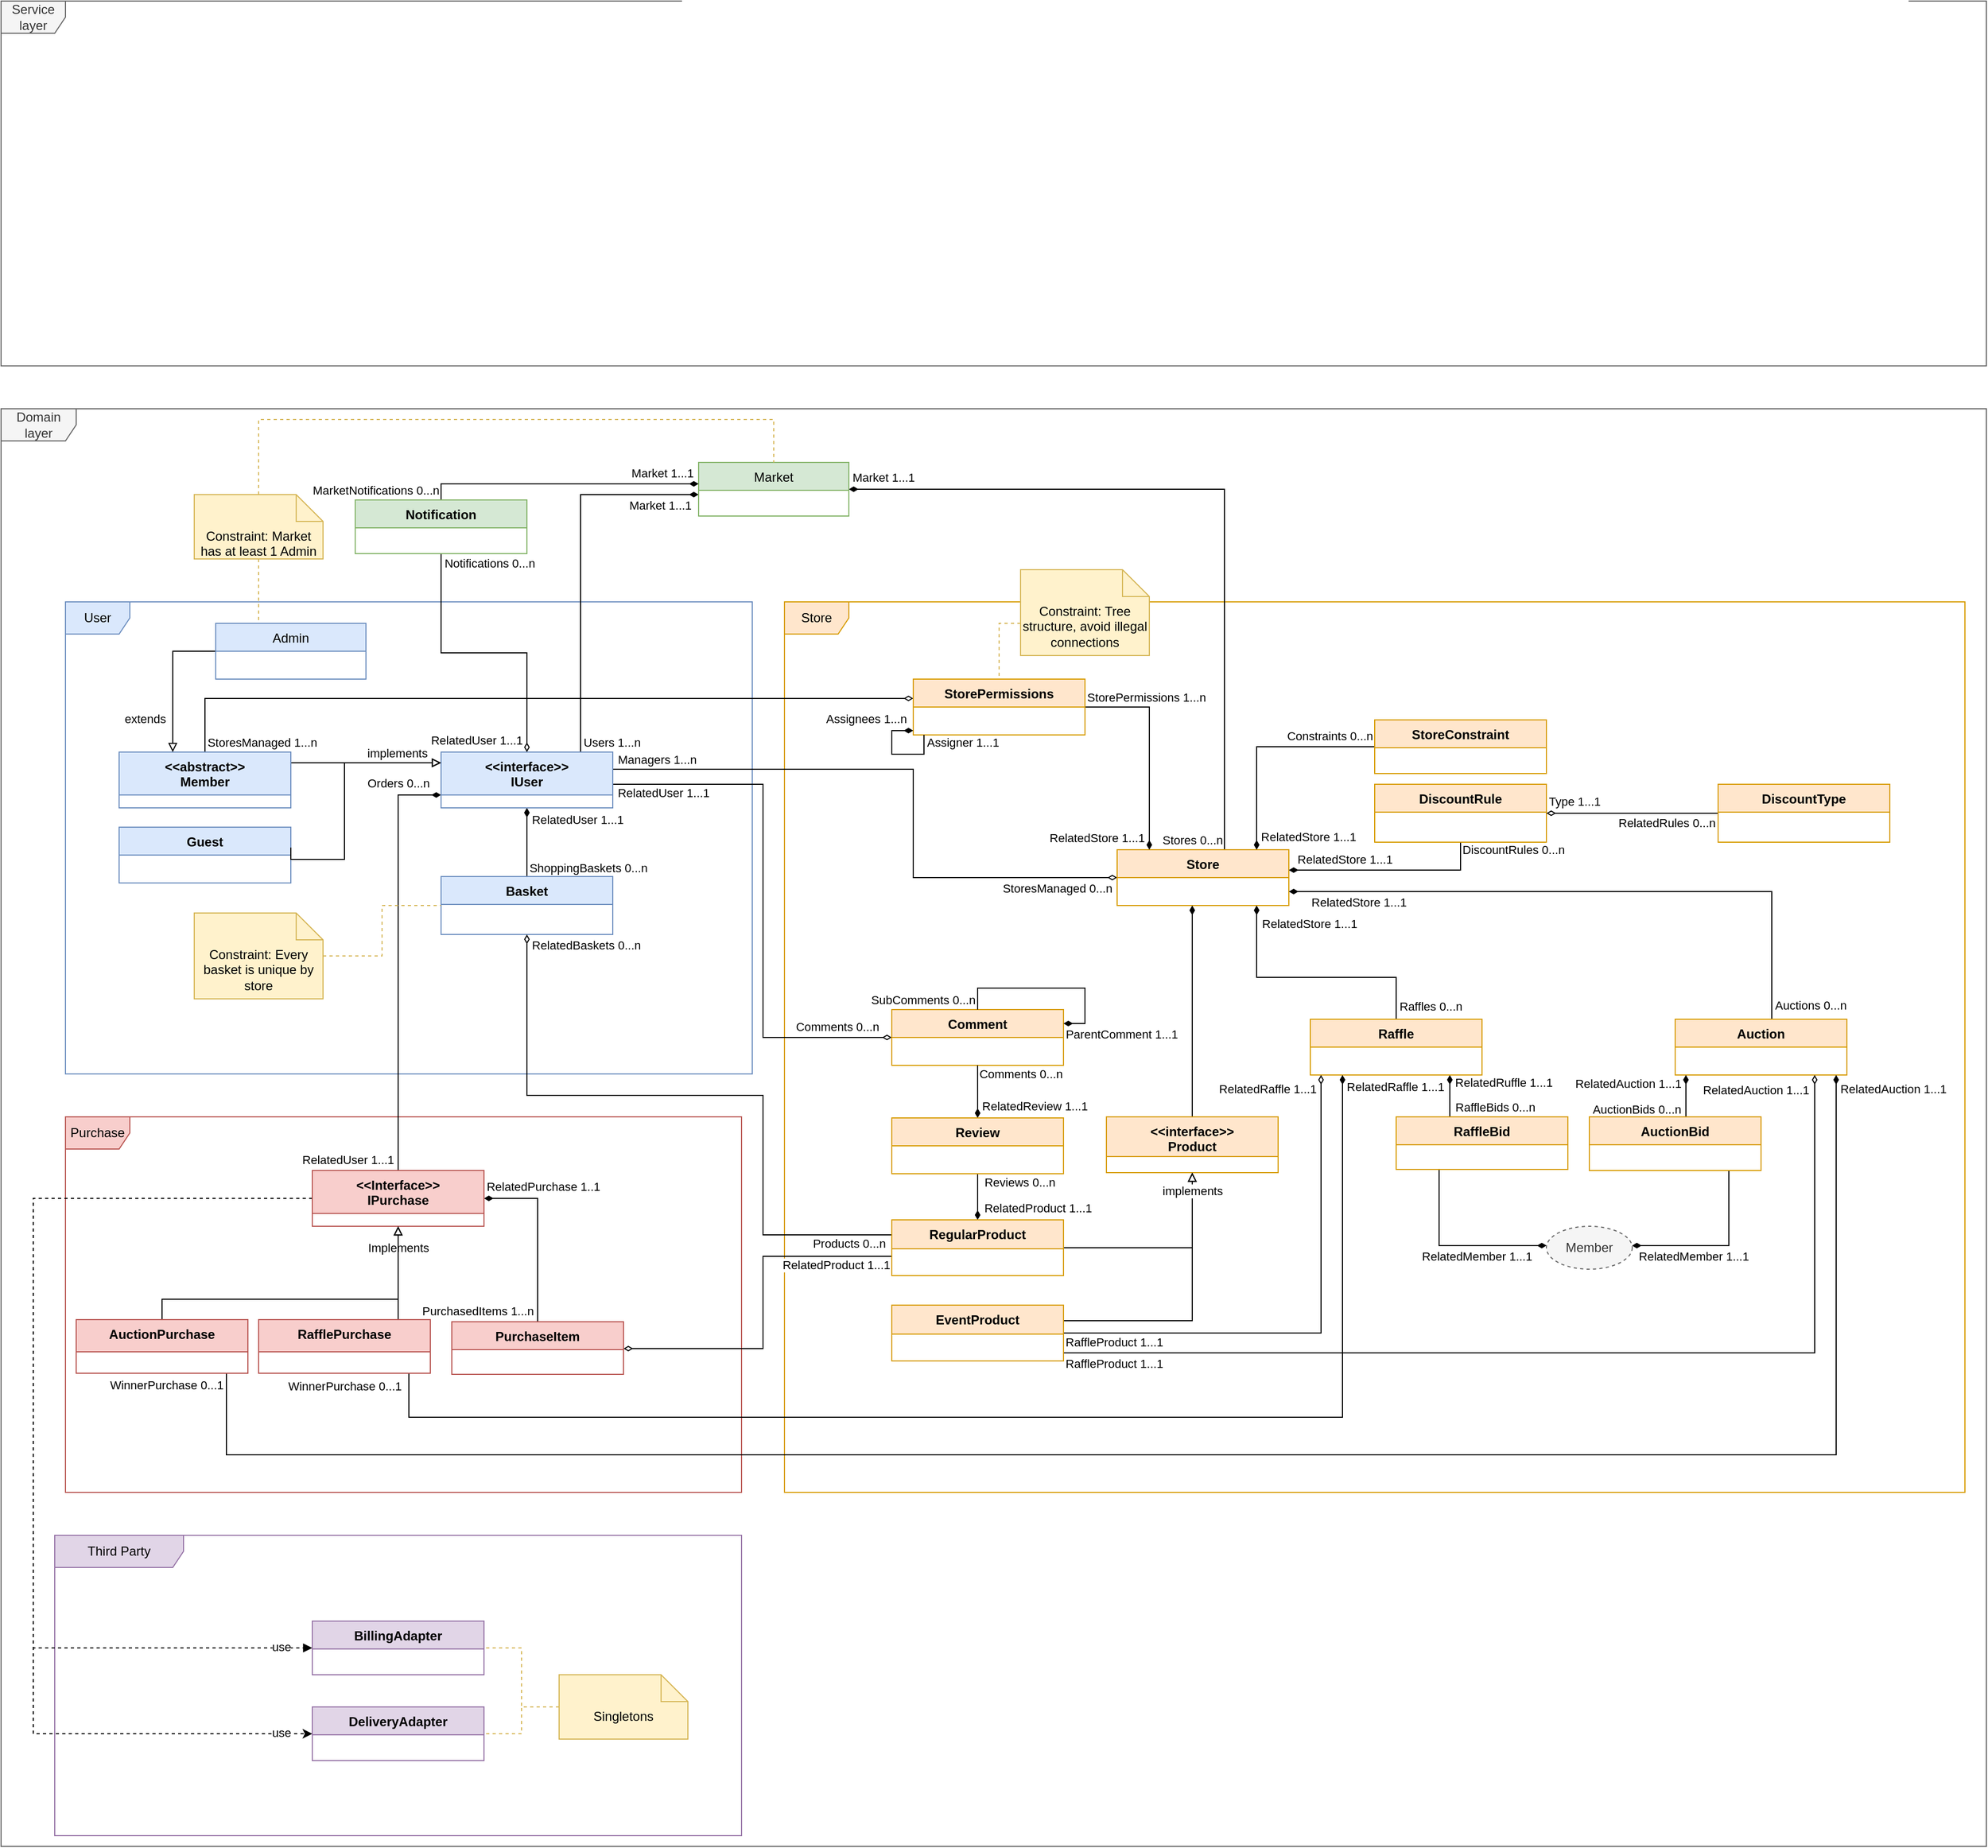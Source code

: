 <mxfile version="21.1.1" type="device">
  <diagram id="XY_GCpluYV_yoTljwXro" name="Page-1">
    <mxGraphModel dx="1793" dy="1105" grid="1" gridSize="10" guides="1" tooltips="1" connect="1" arrows="1" fold="1" page="1" pageScale="1" pageWidth="1169" pageHeight="827" math="0" shadow="0">
      <root>
        <mxCell id="0" />
        <mxCell id="1" parent="0" />
        <mxCell id="4hQpasEYPBPz7d80-tY5-1" value="Domain layer" style="shape=umlFrame;whiteSpace=wrap;html=1;width=70;height=30;shadow=0;swimlaneFillColor=none;fillColor=#f5f5f5;fontColor=#333333;strokeColor=#666666;" vertex="1" parent="1">
          <mxGeometry x="390" y="910" width="1850" height="1340" as="geometry" />
        </mxCell>
        <mxCell id="4hQpasEYPBPz7d80-tY5-2" value="Store" style="shape=umlFrame;whiteSpace=wrap;html=1;fillColor=#ffe6cc;strokeColor=#d79b00;" vertex="1" parent="1">
          <mxGeometry x="1120" y="1090" width="1100" height="830" as="geometry" />
        </mxCell>
        <mxCell id="4hQpasEYPBPz7d80-tY5-4" value="User" style="shape=umlFrame;whiteSpace=wrap;html=1;fillColor=#dae8fc;strokeColor=#6c8ebf;" vertex="1" parent="1">
          <mxGeometry x="450" y="1090" width="640" height="440" as="geometry" />
        </mxCell>
        <mxCell id="4hQpasEYPBPz7d80-tY5-41" value="Purchase" style="shape=umlFrame;whiteSpace=wrap;html=1;fillColor=#f8cecc;strokeColor=#b85450;" vertex="1" parent="1">
          <mxGeometry x="450" y="1570" width="630" height="350" as="geometry" />
        </mxCell>
        <mxCell id="4hQpasEYPBPz7d80-tY5-46" value="Third Party" style="shape=umlFrame;whiteSpace=wrap;html=1;width=120;height=30;fillColor=#e1d5e7;strokeColor=#9673a6;" vertex="1" parent="1">
          <mxGeometry x="440" y="1960" width="640" height="280" as="geometry" />
        </mxCell>
        <mxCell id="4hQpasEYPBPz7d80-tY5-3" value="Service layer" style="shape=umlFrame;whiteSpace=wrap;html=1;fillColor=#f5f5f5;fontColor=#333333;strokeColor=#666666;" vertex="1" parent="1">
          <mxGeometry x="390" y="530" width="1850" height="340" as="geometry" />
        </mxCell>
        <mxCell id="4hQpasEYPBPz7d80-tY5-5" style="edgeStyle=orthogonalEdgeStyle;rounded=0;orthogonalLoop=1;jettySize=auto;html=1;endArrow=none;endFill=0;startArrow=diamondThin;startFill=1;" edge="1" parent="1" source="4hQpasEYPBPz7d80-tY5-10" target="4hQpasEYPBPz7d80-tY5-12">
          <mxGeometry relative="1" as="geometry">
            <Array as="points">
              <mxPoint x="880" y="1367" />
            </Array>
          </mxGeometry>
        </mxCell>
        <mxCell id="4hQpasEYPBPz7d80-tY5-113" value="RelatedUser 1...1" style="edgeLabel;html=1;align=center;verticalAlign=middle;resizable=0;points=[];" vertex="1" connectable="0" parent="4hQpasEYPBPz7d80-tY5-5">
          <mxGeometry x="-0.878" y="2" relative="1" as="geometry">
            <mxPoint x="45" y="7" as="offset" />
          </mxGeometry>
        </mxCell>
        <mxCell id="4hQpasEYPBPz7d80-tY5-114" value="ShoppingBaskets 0...n" style="edgeLabel;html=1;align=center;verticalAlign=middle;resizable=0;points=[];" vertex="1" connectable="0" parent="4hQpasEYPBPz7d80-tY5-5">
          <mxGeometry x="0.556" y="3" relative="1" as="geometry">
            <mxPoint x="54" y="6" as="offset" />
          </mxGeometry>
        </mxCell>
        <mxCell id="4hQpasEYPBPz7d80-tY5-9" style="edgeStyle=orthogonalEdgeStyle;rounded=0;orthogonalLoop=1;jettySize=auto;html=1;endArrow=none;endFill=0;startArrow=diamondThin;startFill=1;" edge="1" parent="1" source="4hQpasEYPBPz7d80-tY5-10" target="4hQpasEYPBPz7d80-tY5-44">
          <mxGeometry relative="1" as="geometry">
            <Array as="points">
              <mxPoint x="760" y="1270" />
            </Array>
          </mxGeometry>
        </mxCell>
        <mxCell id="4hQpasEYPBPz7d80-tY5-123" value="Orders 0...n" style="edgeLabel;html=1;align=center;verticalAlign=middle;resizable=0;points=[];" vertex="1" connectable="0" parent="4hQpasEYPBPz7d80-tY5-9">
          <mxGeometry x="-0.908" relative="1" as="geometry">
            <mxPoint x="-22" y="-11" as="offset" />
          </mxGeometry>
        </mxCell>
        <mxCell id="4hQpasEYPBPz7d80-tY5-124" value="RelatedUser 1...1" style="edgeLabel;html=1;align=center;verticalAlign=middle;resizable=0;points=[];" vertex="1" connectable="0" parent="4hQpasEYPBPz7d80-tY5-9">
          <mxGeometry x="0.917" y="2" relative="1" as="geometry">
            <mxPoint x="-49" y="6" as="offset" />
          </mxGeometry>
        </mxCell>
        <mxCell id="4hQpasEYPBPz7d80-tY5-67" style="edgeStyle=orthogonalEdgeStyle;rounded=0;orthogonalLoop=1;jettySize=auto;html=1;endArrow=diamondThin;endFill=0;" edge="1" parent="1" source="4hQpasEYPBPz7d80-tY5-10" target="4hQpasEYPBPz7d80-tY5-26">
          <mxGeometry relative="1" as="geometry">
            <mxPoint x="1140" y="1496" as="targetPoint" />
            <Array as="points">
              <mxPoint x="1100" y="1260" />
              <mxPoint x="1100" y="1496" />
            </Array>
          </mxGeometry>
        </mxCell>
        <mxCell id="4hQpasEYPBPz7d80-tY5-125" value="RelatedUser 1...1" style="edgeLabel;html=1;align=center;verticalAlign=middle;resizable=0;points=[];" vertex="1" connectable="0" parent="4hQpasEYPBPz7d80-tY5-67">
          <mxGeometry x="-0.888" y="-3" relative="1" as="geometry">
            <mxPoint x="19" y="5" as="offset" />
          </mxGeometry>
        </mxCell>
        <mxCell id="4hQpasEYPBPz7d80-tY5-126" value="Comments 0...n" style="edgeLabel;html=1;align=center;verticalAlign=middle;resizable=0;points=[];" vertex="1" connectable="0" parent="4hQpasEYPBPz7d80-tY5-67">
          <mxGeometry x="0.818" y="-3" relative="1" as="geometry">
            <mxPoint x="-6" y="-13" as="offset" />
          </mxGeometry>
        </mxCell>
        <mxCell id="4hQpasEYPBPz7d80-tY5-110" style="edgeStyle=orthogonalEdgeStyle;rounded=0;orthogonalLoop=1;jettySize=auto;html=1;endArrow=diamondThin;endFill=0;" edge="1" parent="1" source="4hQpasEYPBPz7d80-tY5-10" target="4hQpasEYPBPz7d80-tY5-19">
          <mxGeometry relative="1" as="geometry">
            <Array as="points">
              <mxPoint x="1240" y="1246" />
              <mxPoint x="1240" y="1347" />
            </Array>
          </mxGeometry>
        </mxCell>
        <mxCell id="4hQpasEYPBPz7d80-tY5-111" value="Managers 1...n" style="edgeLabel;html=1;align=center;verticalAlign=middle;resizable=0;points=[];" vertex="1" connectable="0" parent="4hQpasEYPBPz7d80-tY5-110">
          <mxGeometry x="-0.915" y="-2" relative="1" as="geometry">
            <mxPoint x="16" y="-11" as="offset" />
          </mxGeometry>
        </mxCell>
        <mxCell id="4hQpasEYPBPz7d80-tY5-112" value="StoresManaged 0...n" style="edgeLabel;html=1;align=center;verticalAlign=middle;resizable=0;points=[];" vertex="1" connectable="0" parent="4hQpasEYPBPz7d80-tY5-110">
          <mxGeometry x="0.941" relative="1" as="geometry">
            <mxPoint x="-39" y="10" as="offset" />
          </mxGeometry>
        </mxCell>
        <mxCell id="4hQpasEYPBPz7d80-tY5-172" style="edgeStyle=orthogonalEdgeStyle;rounded=0;orthogonalLoop=1;jettySize=auto;html=1;endArrow=diamondThin;endFill=1;" edge="1" parent="1" source="4hQpasEYPBPz7d80-tY5-10" target="4hQpasEYPBPz7d80-tY5-53">
          <mxGeometry relative="1" as="geometry">
            <Array as="points">
              <mxPoint x="930" y="990" />
            </Array>
          </mxGeometry>
        </mxCell>
        <mxCell id="4hQpasEYPBPz7d80-tY5-173" value="Market 1...1" style="edgeLabel;html=1;align=center;verticalAlign=middle;resizable=0;points=[];" vertex="1" connectable="0" parent="4hQpasEYPBPz7d80-tY5-172">
          <mxGeometry x="0.821" relative="1" as="geometry">
            <mxPoint x="-5" y="10" as="offset" />
          </mxGeometry>
        </mxCell>
        <mxCell id="4hQpasEYPBPz7d80-tY5-174" value="Users 1...n" style="edgeLabel;html=1;align=center;verticalAlign=middle;resizable=0;points=[];" vertex="1" connectable="0" parent="4hQpasEYPBPz7d80-tY5-172">
          <mxGeometry x="-0.907" y="-2" relative="1" as="geometry">
            <mxPoint x="27" y="7" as="offset" />
          </mxGeometry>
        </mxCell>
        <mxCell id="4hQpasEYPBPz7d80-tY5-10" value="&lt;&lt;interface&gt;&gt;&#xa;IUser" style="swimlane;fontStyle=1;align=center;verticalAlign=top;childLayout=stackLayout;horizontal=1;startSize=40;horizontalStack=0;resizeParent=1;resizeParentMax=0;resizeLast=0;collapsible=1;marginBottom=0;fillColor=#dae8fc;strokeColor=#6c8ebf;" vertex="1" parent="1">
          <mxGeometry x="800" y="1230" width="160" height="52" as="geometry" />
        </mxCell>
        <mxCell id="4hQpasEYPBPz7d80-tY5-12" value="Basket" style="swimlane;fontStyle=1;align=center;verticalAlign=top;childLayout=stackLayout;horizontal=1;startSize=26;horizontalStack=0;resizeParent=1;resizeParentMax=0;resizeLast=0;collapsible=1;marginBottom=0;fillColor=#dae8fc;strokeColor=#6c8ebf;" vertex="1" parent="1">
          <mxGeometry x="800" y="1346" width="160" height="54" as="geometry" />
        </mxCell>
        <mxCell id="4hQpasEYPBPz7d80-tY5-14" style="edgeStyle=orthogonalEdgeStyle;rounded=0;orthogonalLoop=1;jettySize=auto;html=1;endArrow=block;endFill=0;" edge="1" parent="1" source="4hQpasEYPBPz7d80-tY5-15" target="4hQpasEYPBPz7d80-tY5-10">
          <mxGeometry relative="1" as="geometry">
            <Array as="points">
              <mxPoint x="760" y="1240" />
              <mxPoint x="760" y="1240" />
            </Array>
          </mxGeometry>
        </mxCell>
        <mxCell id="4hQpasEYPBPz7d80-tY5-162" style="edgeStyle=orthogonalEdgeStyle;rounded=0;orthogonalLoop=1;jettySize=auto;html=1;endArrow=diamondThin;endFill=0;" edge="1" parent="1" source="4hQpasEYPBPz7d80-tY5-15" target="4hQpasEYPBPz7d80-tY5-25">
          <mxGeometry relative="1" as="geometry">
            <Array as="points">
              <mxPoint x="580" y="1180" />
            </Array>
          </mxGeometry>
        </mxCell>
        <mxCell id="4hQpasEYPBPz7d80-tY5-180" value="StoresManaged 1...n" style="edgeLabel;html=1;align=center;verticalAlign=middle;resizable=0;points=[];" vertex="1" connectable="0" parent="4hQpasEYPBPz7d80-tY5-162">
          <mxGeometry x="-0.939" y="1" relative="1" as="geometry">
            <mxPoint x="54" y="12" as="offset" />
          </mxGeometry>
        </mxCell>
        <mxCell id="4hQpasEYPBPz7d80-tY5-15" value="&lt;&lt;abstract&gt;&gt;&#xa;Member" style="swimlane;fontStyle=1;align=center;verticalAlign=top;childLayout=stackLayout;horizontal=1;startSize=40;horizontalStack=0;resizeParent=1;resizeParentMax=0;resizeLast=0;collapsible=1;marginBottom=0;fillColor=#dae8fc;strokeColor=#6c8ebf;" vertex="1" parent="1">
          <mxGeometry x="500" y="1230" width="160" height="52" as="geometry" />
        </mxCell>
        <mxCell id="4hQpasEYPBPz7d80-tY5-16" value="Guest" style="swimlane;fontStyle=1;align=center;verticalAlign=top;childLayout=stackLayout;horizontal=1;startSize=26;horizontalStack=0;resizeParent=1;resizeParentMax=0;resizeLast=0;collapsible=1;marginBottom=0;fillColor=#dae8fc;strokeColor=#6c8ebf;" vertex="1" parent="1">
          <mxGeometry x="500" y="1300" width="160" height="52" as="geometry" />
        </mxCell>
        <mxCell id="4hQpasEYPBPz7d80-tY5-17" style="edgeStyle=orthogonalEdgeStyle;rounded=0;orthogonalLoop=1;jettySize=auto;html=1;endArrow=block;endFill=0;" edge="1" parent="1" target="4hQpasEYPBPz7d80-tY5-10">
          <mxGeometry relative="1" as="geometry">
            <mxPoint x="660" y="1319" as="sourcePoint" />
            <Array as="points">
              <mxPoint x="660" y="1330" />
              <mxPoint x="710" y="1330" />
              <mxPoint x="710" y="1240" />
            </Array>
          </mxGeometry>
        </mxCell>
        <mxCell id="4hQpasEYPBPz7d80-tY5-68" value="implements" style="edgeLabel;html=1;align=center;verticalAlign=middle;resizable=0;points=[];" vertex="1" connectable="0" parent="4hQpasEYPBPz7d80-tY5-17">
          <mxGeometry x="0.736" relative="1" as="geometry">
            <mxPoint x="-9" y="-9" as="offset" />
          </mxGeometry>
        </mxCell>
        <mxCell id="4hQpasEYPBPz7d80-tY5-175" style="edgeStyle=orthogonalEdgeStyle;rounded=0;orthogonalLoop=1;jettySize=auto;html=1;endArrow=diamondThin;endFill=1;" edge="1" parent="1" source="4hQpasEYPBPz7d80-tY5-19" target="4hQpasEYPBPz7d80-tY5-53">
          <mxGeometry relative="1" as="geometry">
            <Array as="points">
              <mxPoint x="1530" y="985" />
            </Array>
          </mxGeometry>
        </mxCell>
        <mxCell id="4hQpasEYPBPz7d80-tY5-176" value="Market 1...1" style="edgeLabel;html=1;align=center;verticalAlign=middle;resizable=0;points=[];" vertex="1" connectable="0" parent="4hQpasEYPBPz7d80-tY5-175">
          <mxGeometry x="0.914" y="-1" relative="1" as="geometry">
            <mxPoint x="2" y="-10" as="offset" />
          </mxGeometry>
        </mxCell>
        <mxCell id="4hQpasEYPBPz7d80-tY5-177" value="Stores 0...n" style="edgeLabel;html=1;align=center;verticalAlign=middle;resizable=0;points=[];" vertex="1" connectable="0" parent="4hQpasEYPBPz7d80-tY5-175">
          <mxGeometry x="-0.898" y="1" relative="1" as="geometry">
            <mxPoint x="-29" y="26" as="offset" />
          </mxGeometry>
        </mxCell>
        <mxCell id="4hQpasEYPBPz7d80-tY5-19" value="Store" style="swimlane;fontStyle=1;align=center;verticalAlign=top;childLayout=stackLayout;horizontal=1;startSize=26;horizontalStack=0;resizeParent=1;resizeParentMax=0;resizeLast=0;collapsible=1;marginBottom=0;rounded=0;fillColor=#ffe6cc;strokeColor=#d79b00;" vertex="1" parent="1">
          <mxGeometry x="1430" y="1321" width="160" height="52" as="geometry">
            <mxRectangle x="1400" y="1321" width="70" height="30" as="alternateBounds" />
          </mxGeometry>
        </mxCell>
        <mxCell id="4hQpasEYPBPz7d80-tY5-20" style="edgeStyle=orthogonalEdgeStyle;rounded=0;orthogonalLoop=1;jettySize=auto;html=1;endArrow=diamondThin;endFill=1;" edge="1" parent="1" source="4hQpasEYPBPz7d80-tY5-22" target="4hQpasEYPBPz7d80-tY5-19">
          <mxGeometry relative="1" as="geometry">
            <Array as="points">
              <mxPoint x="1500" y="1430" />
              <mxPoint x="1500" y="1430" />
            </Array>
          </mxGeometry>
        </mxCell>
        <mxCell id="4hQpasEYPBPz7d80-tY5-21" style="edgeStyle=orthogonalEdgeStyle;rounded=0;orthogonalLoop=1;jettySize=auto;html=1;startArrow=diamondThin;startFill=1;endArrow=none;endFill=0;" edge="1" parent="1" source="4hQpasEYPBPz7d80-tY5-191" target="4hQpasEYPBPz7d80-tY5-28">
          <mxGeometry relative="1" as="geometry">
            <mxPoint x="1272" y="1667.69" as="sourcePoint" />
            <Array as="points" />
          </mxGeometry>
        </mxCell>
        <mxCell id="4hQpasEYPBPz7d80-tY5-186" value="Reviews 0...n" style="edgeLabel;html=1;align=center;verticalAlign=middle;resizable=0;points=[];" vertex="1" connectable="0" parent="4hQpasEYPBPz7d80-tY5-21">
          <mxGeometry x="0.707" y="-1" relative="1" as="geometry">
            <mxPoint x="38" y="1" as="offset" />
          </mxGeometry>
        </mxCell>
        <mxCell id="4hQpasEYPBPz7d80-tY5-187" value="RelatedProduct 1...1" style="edgeLabel;html=1;align=center;verticalAlign=middle;resizable=0;points=[];" vertex="1" connectable="0" parent="4hQpasEYPBPz7d80-tY5-21">
          <mxGeometry x="-0.174" y="-2" relative="1" as="geometry">
            <mxPoint x="54" y="7" as="offset" />
          </mxGeometry>
        </mxCell>
        <mxCell id="4hQpasEYPBPz7d80-tY5-104" style="edgeStyle=orthogonalEdgeStyle;rounded=0;orthogonalLoop=1;jettySize=auto;html=1;endArrow=diamondThin;endFill=0;" edge="1" parent="1" source="4hQpasEYPBPz7d80-tY5-191" target="4hQpasEYPBPz7d80-tY5-45">
          <mxGeometry relative="1" as="geometry">
            <mxPoint x="1255" y="1811" as="sourcePoint" />
            <Array as="points">
              <mxPoint x="1100" y="1700" />
              <mxPoint x="1100" y="1786" />
            </Array>
          </mxGeometry>
        </mxCell>
        <mxCell id="4hQpasEYPBPz7d80-tY5-179" value="RelatedProduct 1...1" style="edgeLabel;html=1;align=center;verticalAlign=middle;resizable=0;points=[];" vertex="1" connectable="0" parent="4hQpasEYPBPz7d80-tY5-104">
          <mxGeometry x="-0.808" relative="1" as="geometry">
            <mxPoint x="-20" y="8" as="offset" />
          </mxGeometry>
        </mxCell>
        <mxCell id="4hQpasEYPBPz7d80-tY5-117" style="edgeStyle=orthogonalEdgeStyle;rounded=0;orthogonalLoop=1;jettySize=auto;html=1;endArrow=diamondThin;endFill=0;" edge="1" parent="1" source="4hQpasEYPBPz7d80-tY5-191" target="4hQpasEYPBPz7d80-tY5-12">
          <mxGeometry relative="1" as="geometry">
            <mxPoint x="1272" y="1772" as="sourcePoint" />
            <Array as="points">
              <mxPoint x="1100" y="1680" />
              <mxPoint x="1100" y="1550" />
              <mxPoint x="880" y="1550" />
            </Array>
          </mxGeometry>
        </mxCell>
        <mxCell id="4hQpasEYPBPz7d80-tY5-178" value="Products 0...n" style="edgeLabel;html=1;align=center;verticalAlign=middle;resizable=0;points=[];" vertex="1" connectable="0" parent="4hQpasEYPBPz7d80-tY5-117">
          <mxGeometry x="-0.915" y="-3" relative="1" as="geometry">
            <mxPoint x="-14" y="11" as="offset" />
          </mxGeometry>
        </mxCell>
        <mxCell id="4hQpasEYPBPz7d80-tY5-212" value="RelatedBaskets 0...n" style="edgeLabel;html=1;align=center;verticalAlign=middle;resizable=0;points=[];" vertex="1" connectable="0" parent="4hQpasEYPBPz7d80-tY5-117">
          <mxGeometry x="0.919" relative="1" as="geometry">
            <mxPoint x="55" y="-15" as="offset" />
          </mxGeometry>
        </mxCell>
        <mxCell id="4hQpasEYPBPz7d80-tY5-22" value="&lt;&lt;interface&gt;&gt;&#xa;Product" style="swimlane;fontStyle=1;align=center;verticalAlign=top;childLayout=stackLayout;horizontal=1;startSize=37;horizontalStack=0;resizeParent=1;resizeParentMax=0;resizeLast=0;collapsible=1;marginBottom=0;fillColor=#ffe6cc;strokeColor=#d79b00;" vertex="1" parent="1">
          <mxGeometry x="1420" y="1570" width="160" height="52" as="geometry" />
        </mxCell>
        <mxCell id="4hQpasEYPBPz7d80-tY5-158" style="edgeStyle=orthogonalEdgeStyle;rounded=0;orthogonalLoop=1;jettySize=auto;html=1;endArrow=diamondThin;endFill=1;" edge="1" parent="1" source="4hQpasEYPBPz7d80-tY5-25" target="4hQpasEYPBPz7d80-tY5-19">
          <mxGeometry relative="1" as="geometry">
            <Array as="points">
              <mxPoint x="1460" y="1188" />
            </Array>
          </mxGeometry>
        </mxCell>
        <mxCell id="4hQpasEYPBPz7d80-tY5-159" value="StorePermissions 1...n" style="edgeLabel;html=1;align=center;verticalAlign=middle;resizable=0;points=[];" vertex="1" connectable="0" parent="4hQpasEYPBPz7d80-tY5-158">
          <mxGeometry x="-0.864" y="-1" relative="1" as="geometry">
            <mxPoint x="44" y="-10" as="offset" />
          </mxGeometry>
        </mxCell>
        <mxCell id="4hQpasEYPBPz7d80-tY5-160" value="RelatedStore 1...1" style="edgeLabel;html=1;align=center;verticalAlign=middle;resizable=0;points=[];" vertex="1" connectable="0" parent="4hQpasEYPBPz7d80-tY5-158">
          <mxGeometry x="0.616" y="1" relative="1" as="geometry">
            <mxPoint x="-50" y="26" as="offset" />
          </mxGeometry>
        </mxCell>
        <mxCell id="4hQpasEYPBPz7d80-tY5-25" value="StorePermissions" style="swimlane;fontStyle=1;align=center;verticalAlign=top;childLayout=stackLayout;horizontal=1;startSize=26;horizontalStack=0;resizeParent=1;resizeParentMax=0;resizeLast=0;collapsible=1;marginBottom=0;fillColor=#ffe6cc;strokeColor=#d79b00;" vertex="1" parent="1">
          <mxGeometry x="1240.03" y="1162" width="160" height="52" as="geometry" />
        </mxCell>
        <mxCell id="4hQpasEYPBPz7d80-tY5-26" value="Comment" style="swimlane;fontStyle=1;align=center;verticalAlign=top;childLayout=stackLayout;horizontal=1;startSize=26;horizontalStack=0;resizeParent=1;resizeParentMax=0;resizeLast=0;collapsible=1;marginBottom=0;fillColor=#ffe6cc;strokeColor=#d79b00;" vertex="1" parent="1">
          <mxGeometry x="1220" y="1470" width="160" height="52" as="geometry" />
        </mxCell>
        <mxCell id="4hQpasEYPBPz7d80-tY5-27" style="edgeStyle=orthogonalEdgeStyle;rounded=0;orthogonalLoop=1;jettySize=auto;html=1;endArrow=none;endFill=0;startArrow=diamondThin;startFill=1;" edge="1" parent="1" source="4hQpasEYPBPz7d80-tY5-28">
          <mxGeometry relative="1" as="geometry">
            <mxPoint x="1299.966" y="1522" as="targetPoint" />
            <Array as="points">
              <mxPoint x="1300" y="1550" />
              <mxPoint x="1300" y="1550" />
            </Array>
          </mxGeometry>
        </mxCell>
        <mxCell id="4hQpasEYPBPz7d80-tY5-76" value="Comments 0...n" style="edgeLabel;html=1;align=center;verticalAlign=middle;resizable=0;points=[];" vertex="1" connectable="0" parent="4hQpasEYPBPz7d80-tY5-27">
          <mxGeometry x="0.266" y="-3" relative="1" as="geometry">
            <mxPoint x="37" y="-10" as="offset" />
          </mxGeometry>
        </mxCell>
        <mxCell id="4hQpasEYPBPz7d80-tY5-77" value="RelatedReview 1...1" style="edgeLabel;html=1;align=center;verticalAlign=middle;resizable=0;points=[];" vertex="1" connectable="0" parent="4hQpasEYPBPz7d80-tY5-27">
          <mxGeometry x="-0.234" y="-1" relative="1" as="geometry">
            <mxPoint x="52" y="8" as="offset" />
          </mxGeometry>
        </mxCell>
        <mxCell id="4hQpasEYPBPz7d80-tY5-28" value="Review" style="swimlane;fontStyle=1;align=center;verticalAlign=top;childLayout=stackLayout;horizontal=1;startSize=26;horizontalStack=0;resizeParent=1;resizeParentMax=0;resizeLast=0;collapsible=1;marginBottom=0;fillColor=#ffe6cc;strokeColor=#d79b00;" vertex="1" parent="1">
          <mxGeometry x="1220" y="1571" width="160" height="52" as="geometry" />
        </mxCell>
        <mxCell id="4hQpasEYPBPz7d80-tY5-29" style="edgeStyle=orthogonalEdgeStyle;rounded=0;orthogonalLoop=1;jettySize=auto;html=1;endArrow=diamondThin;endFill=1;startArrow=none;startFill=0;" edge="1" parent="1" source="4hQpasEYPBPz7d80-tY5-30" target="4hQpasEYPBPz7d80-tY5-19">
          <mxGeometry relative="1" as="geometry">
            <Array as="points">
              <mxPoint x="2040" y="1360" />
            </Array>
          </mxGeometry>
        </mxCell>
        <mxCell id="4hQpasEYPBPz7d80-tY5-106" value="RelatedStore 1...1" style="edgeLabel;html=1;align=center;verticalAlign=middle;resizable=0;points=[];" vertex="1" connectable="0" parent="4hQpasEYPBPz7d80-tY5-29">
          <mxGeometry x="0.76" y="2" relative="1" as="geometry">
            <mxPoint x="-4" y="8" as="offset" />
          </mxGeometry>
        </mxCell>
        <mxCell id="4hQpasEYPBPz7d80-tY5-107" value="Auctions 0...n" style="edgeLabel;html=1;align=center;verticalAlign=middle;resizable=0;points=[];" vertex="1" connectable="0" parent="4hQpasEYPBPz7d80-tY5-29">
          <mxGeometry x="-0.943" y="-2" relative="1" as="geometry">
            <mxPoint x="34" y="3" as="offset" />
          </mxGeometry>
        </mxCell>
        <mxCell id="4hQpasEYPBPz7d80-tY5-30" value="Auction" style="swimlane;fontStyle=1;align=center;verticalAlign=top;childLayout=stackLayout;horizontal=1;startSize=26;horizontalStack=0;resizeParent=1;resizeParentMax=0;resizeLast=0;collapsible=1;marginBottom=0;fillColor=#ffe6cc;strokeColor=#d79b00;" vertex="1" parent="1">
          <mxGeometry x="1950" y="1479" width="160" height="52" as="geometry" />
        </mxCell>
        <mxCell id="4hQpasEYPBPz7d80-tY5-31" style="edgeStyle=orthogonalEdgeStyle;rounded=0;orthogonalLoop=1;jettySize=auto;html=1;endArrow=diamondThin;endFill=1;startArrow=none;startFill=0;" edge="1" parent="1" source="4hQpasEYPBPz7d80-tY5-33" target="4hQpasEYPBPz7d80-tY5-19">
          <mxGeometry relative="1" as="geometry">
            <mxPoint x="1476" y="1395.012" as="targetPoint" />
            <Array as="points">
              <mxPoint x="1690" y="1440" />
              <mxPoint x="1560" y="1440" />
            </Array>
          </mxGeometry>
        </mxCell>
        <mxCell id="4hQpasEYPBPz7d80-tY5-137" value="RelatedStore 1...1" style="edgeLabel;html=1;align=center;verticalAlign=middle;resizable=0;points=[];" vertex="1" connectable="0" parent="4hQpasEYPBPz7d80-tY5-31">
          <mxGeometry x="0.849" y="-2" relative="1" as="geometry">
            <mxPoint x="47" y="-1" as="offset" />
          </mxGeometry>
        </mxCell>
        <mxCell id="4hQpasEYPBPz7d80-tY5-185" value="Raffles 0...n" style="edgeLabel;html=1;align=center;verticalAlign=middle;resizable=0;points=[];" vertex="1" connectable="0" parent="4hQpasEYPBPz7d80-tY5-31">
          <mxGeometry x="-0.881" y="-1" relative="1" as="geometry">
            <mxPoint x="31" y="2" as="offset" />
          </mxGeometry>
        </mxCell>
        <mxCell id="4hQpasEYPBPz7d80-tY5-32" style="edgeStyle=orthogonalEdgeStyle;rounded=0;orthogonalLoop=1;jettySize=auto;html=1;startArrow=diamondThin;startFill=1;endArrow=none;endFill=0;" edge="1" parent="1" source="4hQpasEYPBPz7d80-tY5-33" target="4hQpasEYPBPz7d80-tY5-36">
          <mxGeometry relative="1" as="geometry">
            <Array as="points">
              <mxPoint x="1740" y="1550" />
              <mxPoint x="1740" y="1550" />
            </Array>
          </mxGeometry>
        </mxCell>
        <mxCell id="4hQpasEYPBPz7d80-tY5-138" value="RelatedRuffle 1...1" style="edgeLabel;html=1;align=center;verticalAlign=middle;resizable=0;points=[];" vertex="1" connectable="0" parent="4hQpasEYPBPz7d80-tY5-32">
          <mxGeometry x="-0.176" relative="1" as="geometry">
            <mxPoint x="50" y="-9" as="offset" />
          </mxGeometry>
        </mxCell>
        <mxCell id="4hQpasEYPBPz7d80-tY5-142" value="RaffleBids 0...n" style="edgeLabel;html=1;align=center;verticalAlign=middle;resizable=0;points=[];" vertex="1" connectable="0" parent="4hQpasEYPBPz7d80-tY5-32">
          <mxGeometry x="0.244" relative="1" as="geometry">
            <mxPoint x="42" y="5" as="offset" />
          </mxGeometry>
        </mxCell>
        <mxCell id="4hQpasEYPBPz7d80-tY5-33" value="Raffle" style="swimlane;fontStyle=1;align=center;verticalAlign=top;childLayout=stackLayout;horizontal=1;startSize=26;horizontalStack=0;resizeParent=1;resizeParentMax=0;resizeLast=0;collapsible=1;marginBottom=0;fillColor=#ffe6cc;strokeColor=#d79b00;" vertex="1" parent="1">
          <mxGeometry x="1610" y="1479" width="160" height="52" as="geometry" />
        </mxCell>
        <mxCell id="4hQpasEYPBPz7d80-tY5-34" style="edgeStyle=orthogonalEdgeStyle;rounded=0;orthogonalLoop=1;jettySize=auto;html=1;endArrow=diamondThin;endFill=1;" edge="1" parent="1" source="4hQpasEYPBPz7d80-tY5-35" target="4hQpasEYPBPz7d80-tY5-30">
          <mxGeometry relative="1" as="geometry">
            <Array as="points">
              <mxPoint x="1960" y="1550" />
              <mxPoint x="1960" y="1550" />
            </Array>
          </mxGeometry>
        </mxCell>
        <mxCell id="4hQpasEYPBPz7d80-tY5-140" value="RelatedAuction 1...1" style="edgeLabel;html=1;align=center;verticalAlign=middle;resizable=0;points=[];" vertex="1" connectable="0" parent="4hQpasEYPBPz7d80-tY5-34">
          <mxGeometry x="0.244" y="-2" relative="1" as="geometry">
            <mxPoint x="-56" y="-7" as="offset" />
          </mxGeometry>
        </mxCell>
        <mxCell id="4hQpasEYPBPz7d80-tY5-143" value="AuctionBids 0...n" style="edgeLabel;html=1;align=center;verticalAlign=middle;resizable=0;points=[];" vertex="1" connectable="0" parent="4hQpasEYPBPz7d80-tY5-34">
          <mxGeometry x="-0.311" relative="1" as="geometry">
            <mxPoint x="-46" y="6" as="offset" />
          </mxGeometry>
        </mxCell>
        <mxCell id="4hQpasEYPBPz7d80-tY5-85" style="edgeStyle=orthogonalEdgeStyle;rounded=0;orthogonalLoop=1;jettySize=auto;html=1;endArrow=diamondThin;endFill=1;" edge="1" parent="1" source="4hQpasEYPBPz7d80-tY5-35" target="4hQpasEYPBPz7d80-tY5-84">
          <mxGeometry relative="1" as="geometry">
            <Array as="points">
              <mxPoint x="2000" y="1690" />
            </Array>
          </mxGeometry>
        </mxCell>
        <mxCell id="4hQpasEYPBPz7d80-tY5-87" value="RelatedMember 1...1" style="edgeLabel;html=1;align=center;verticalAlign=middle;resizable=0;points=[];" vertex="1" connectable="0" parent="4hQpasEYPBPz7d80-tY5-85">
          <mxGeometry x="0.588" y="2" relative="1" as="geometry">
            <mxPoint x="24" y="8" as="offset" />
          </mxGeometry>
        </mxCell>
        <mxCell id="4hQpasEYPBPz7d80-tY5-35" value="AuctionBid" style="swimlane;fontStyle=1;align=center;verticalAlign=top;childLayout=stackLayout;horizontal=1;startSize=26;horizontalStack=0;resizeParent=1;resizeParentMax=0;resizeLast=0;collapsible=1;marginBottom=0;fillColor=#ffe6cc;strokeColor=#d79b00;" vertex="1" parent="1">
          <mxGeometry x="1870" y="1570" width="160" height="50" as="geometry" />
        </mxCell>
        <mxCell id="4hQpasEYPBPz7d80-tY5-88" style="edgeStyle=orthogonalEdgeStyle;rounded=0;orthogonalLoop=1;jettySize=auto;html=1;endArrow=diamondThin;endFill=1;" edge="1" parent="1" source="4hQpasEYPBPz7d80-tY5-36" target="4hQpasEYPBPz7d80-tY5-84">
          <mxGeometry relative="1" as="geometry">
            <Array as="points">
              <mxPoint x="1730" y="1690" />
            </Array>
          </mxGeometry>
        </mxCell>
        <mxCell id="4hQpasEYPBPz7d80-tY5-90" value="RelatedMember 1...1" style="edgeLabel;html=1;align=center;verticalAlign=middle;resizable=0;points=[];" vertex="1" connectable="0" parent="4hQpasEYPBPz7d80-tY5-88">
          <mxGeometry x="0.682" y="-2" relative="1" as="geometry">
            <mxPoint x="-38" y="8" as="offset" />
          </mxGeometry>
        </mxCell>
        <mxCell id="4hQpasEYPBPz7d80-tY5-36" value="RaffleBid" style="swimlane;fontStyle=1;align=center;verticalAlign=top;childLayout=stackLayout;horizontal=1;startSize=26;horizontalStack=0;resizeParent=1;resizeParentMax=0;resizeLast=0;collapsible=1;marginBottom=0;fillColor=#ffe6cc;strokeColor=#d79b00;" vertex="1" parent="1">
          <mxGeometry x="1690" y="1570" width="160" height="49" as="geometry" />
        </mxCell>
        <mxCell id="4hQpasEYPBPz7d80-tY5-37" style="edgeStyle=orthogonalEdgeStyle;rounded=0;orthogonalLoop=1;jettySize=auto;html=1;endArrow=diamondThin;endFill=1;" edge="1" parent="1" source="4hQpasEYPBPz7d80-tY5-38" target="4hQpasEYPBPz7d80-tY5-19">
          <mxGeometry relative="1" as="geometry">
            <Array as="points">
              <mxPoint x="1560" y="1225" />
            </Array>
          </mxGeometry>
        </mxCell>
        <mxCell id="4hQpasEYPBPz7d80-tY5-99" value="RelatedStore 1...1" style="edgeLabel;html=1;align=center;verticalAlign=middle;resizable=0;points=[];" vertex="1" connectable="0" parent="4hQpasEYPBPz7d80-tY5-37">
          <mxGeometry x="0.859" y="2" relative="1" as="geometry">
            <mxPoint x="46" y="2" as="offset" />
          </mxGeometry>
        </mxCell>
        <mxCell id="4hQpasEYPBPz7d80-tY5-101" value="Constraints 0...n" style="edgeLabel;html=1;align=center;verticalAlign=middle;resizable=0;points=[];" vertex="1" connectable="0" parent="4hQpasEYPBPz7d80-tY5-37">
          <mxGeometry x="-0.81" y="-2" relative="1" as="geometry">
            <mxPoint x="-23" y="-8" as="offset" />
          </mxGeometry>
        </mxCell>
        <mxCell id="4hQpasEYPBPz7d80-tY5-38" value="StoreConstraint" style="swimlane;fontStyle=1;align=center;verticalAlign=top;childLayout=stackLayout;horizontal=1;startSize=26;horizontalStack=0;resizeParent=1;resizeParentMax=0;resizeLast=0;collapsible=1;marginBottom=0;fillColor=#ffe6cc;strokeColor=#d79b00;" vertex="1" parent="1">
          <mxGeometry x="1670" y="1200" width="160" height="50" as="geometry" />
        </mxCell>
        <mxCell id="4hQpasEYPBPz7d80-tY5-39" style="edgeStyle=orthogonalEdgeStyle;rounded=0;orthogonalLoop=1;jettySize=auto;html=1;endArrow=diamondThin;endFill=1;" edge="1" parent="1" source="4hQpasEYPBPz7d80-tY5-40" target="4hQpasEYPBPz7d80-tY5-19">
          <mxGeometry relative="1" as="geometry">
            <Array as="points">
              <mxPoint x="1750" y="1340" />
            </Array>
          </mxGeometry>
        </mxCell>
        <mxCell id="4hQpasEYPBPz7d80-tY5-100" value="RelatedStore 1...1" style="edgeLabel;html=1;align=center;verticalAlign=middle;resizable=0;points=[];" vertex="1" connectable="0" parent="4hQpasEYPBPz7d80-tY5-39">
          <mxGeometry x="0.683" y="2" relative="1" as="geometry">
            <mxPoint x="22" y="-12" as="offset" />
          </mxGeometry>
        </mxCell>
        <mxCell id="4hQpasEYPBPz7d80-tY5-102" value="DiscountRules 0...n" style="edgeLabel;html=1;align=center;verticalAlign=middle;resizable=0;points=[];" vertex="1" connectable="0" parent="4hQpasEYPBPz7d80-tY5-39">
          <mxGeometry x="-0.914" relative="1" as="geometry">
            <mxPoint x="49" y="-1" as="offset" />
          </mxGeometry>
        </mxCell>
        <mxCell id="4hQpasEYPBPz7d80-tY5-40" value="DiscountRule" style="swimlane;fontStyle=1;align=center;verticalAlign=top;childLayout=stackLayout;horizontal=1;startSize=26;horizontalStack=0;resizeParent=1;resizeParentMax=0;resizeLast=0;collapsible=1;marginBottom=0;fillColor=#ffe6cc;strokeColor=#d79b00;" vertex="1" parent="1">
          <mxGeometry x="1670" y="1260" width="160" height="54" as="geometry" />
        </mxCell>
        <mxCell id="4hQpasEYPBPz7d80-tY5-42" style="edgeStyle=orthogonalEdgeStyle;rounded=0;orthogonalLoop=1;jettySize=auto;html=1;endArrow=none;endFill=0;startArrow=diamondThin;startFill=1;" edge="1" parent="1" source="4hQpasEYPBPz7d80-tY5-44" target="4hQpasEYPBPz7d80-tY5-45">
          <mxGeometry relative="1" as="geometry">
            <Array as="points">
              <mxPoint x="890" y="1646" />
            </Array>
          </mxGeometry>
        </mxCell>
        <mxCell id="4hQpasEYPBPz7d80-tY5-71" value="RelatedPurchase&amp;nbsp;1..1" style="edgeLabel;html=1;align=center;verticalAlign=middle;resizable=0;points=[];" vertex="1" connectable="0" parent="4hQpasEYPBPz7d80-tY5-42">
          <mxGeometry x="-0.789" y="1" relative="1" as="geometry">
            <mxPoint x="37" y="-10" as="offset" />
          </mxGeometry>
        </mxCell>
        <mxCell id="4hQpasEYPBPz7d80-tY5-72" value="PurchasedItems 1...n" style="edgeLabel;html=1;align=center;verticalAlign=middle;resizable=0;points=[];" vertex="1" connectable="0" parent="4hQpasEYPBPz7d80-tY5-42">
          <mxGeometry x="0.732" relative="1" as="geometry">
            <mxPoint x="-56" y="12" as="offset" />
          </mxGeometry>
        </mxCell>
        <mxCell id="4hQpasEYPBPz7d80-tY5-43" style="edgeStyle=orthogonalEdgeStyle;rounded=0;orthogonalLoop=1;jettySize=auto;html=1;endArrow=block;endFill=1;dashed=1;" edge="1" parent="1" source="4hQpasEYPBPz7d80-tY5-44" target="4hQpasEYPBPz7d80-tY5-48">
          <mxGeometry relative="1" as="geometry">
            <Array as="points">
              <mxPoint x="420" y="1646" />
              <mxPoint x="420" y="2065" />
            </Array>
          </mxGeometry>
        </mxCell>
        <mxCell id="4hQpasEYPBPz7d80-tY5-73" value="use" style="edgeLabel;html=1;align=center;verticalAlign=middle;resizable=0;points=[];" vertex="1" connectable="0" parent="4hQpasEYPBPz7d80-tY5-43">
          <mxGeometry x="0.227" y="-1" relative="1" as="geometry">
            <mxPoint x="232" y="102" as="offset" />
          </mxGeometry>
        </mxCell>
        <mxCell id="4hQpasEYPBPz7d80-tY5-151" style="edgeStyle=orthogonalEdgeStyle;rounded=0;orthogonalLoop=1;jettySize=auto;html=1;dashed=1;" edge="1" parent="1" source="4hQpasEYPBPz7d80-tY5-44" target="4hQpasEYPBPz7d80-tY5-49">
          <mxGeometry relative="1" as="geometry">
            <Array as="points">
              <mxPoint x="420" y="1646" />
              <mxPoint x="420" y="2145" />
            </Array>
          </mxGeometry>
        </mxCell>
        <mxCell id="4hQpasEYPBPz7d80-tY5-152" value="use" style="edgeLabel;html=1;align=center;verticalAlign=middle;resizable=0;points=[];" vertex="1" connectable="0" parent="4hQpasEYPBPz7d80-tY5-151">
          <mxGeometry x="0.94" y="-2" relative="1" as="geometry">
            <mxPoint x="1" y="-3" as="offset" />
          </mxGeometry>
        </mxCell>
        <mxCell id="4hQpasEYPBPz7d80-tY5-44" value="&lt;&lt;Interface&gt;&gt;&#xa;IPurchase" style="swimlane;fontStyle=1;align=center;verticalAlign=top;childLayout=stackLayout;horizontal=1;startSize=40;horizontalStack=0;resizeParent=1;resizeParentMax=0;resizeLast=0;collapsible=1;marginBottom=0;fillColor=#f8cecc;strokeColor=#b85450;" vertex="1" parent="1">
          <mxGeometry x="680" y="1620" width="160" height="52" as="geometry" />
        </mxCell>
        <mxCell id="4hQpasEYPBPz7d80-tY5-45" value="PurchaseItem" style="swimlane;fontStyle=1;align=center;verticalAlign=top;childLayout=stackLayout;horizontal=1;startSize=26;horizontalStack=0;resizeParent=1;resizeParentMax=0;resizeLast=0;collapsible=1;marginBottom=0;fillColor=#f8cecc;strokeColor=#b85450;" vertex="1" parent="1">
          <mxGeometry x="810" y="1761" width="160" height="49" as="geometry" />
        </mxCell>
        <mxCell id="4hQpasEYPBPz7d80-tY5-48" value="BillingAdapter" style="swimlane;fontStyle=1;align=center;verticalAlign=top;childLayout=stackLayout;horizontal=1;startSize=26;horizontalStack=0;resizeParent=1;resizeParentMax=0;resizeLast=0;collapsible=1;marginBottom=0;fillColor=#e1d5e7;strokeColor=#9673a6;" vertex="1" parent="1">
          <mxGeometry x="680" y="2040" width="160" height="50" as="geometry" />
        </mxCell>
        <mxCell id="4hQpasEYPBPz7d80-tY5-49" value="DeliveryAdapter" style="swimlane;fontStyle=1;align=center;verticalAlign=top;childLayout=stackLayout;horizontal=1;startSize=26;horizontalStack=0;resizeParent=1;resizeParentMax=0;resizeLast=0;collapsible=1;marginBottom=0;fillColor=#e1d5e7;strokeColor=#9673a6;" vertex="1" parent="1">
          <mxGeometry x="680" y="2120" width="160" height="50" as="geometry" />
        </mxCell>
        <mxCell id="4hQpasEYPBPz7d80-tY5-53" value="Market" style="swimlane;fontStyle=0;childLayout=stackLayout;horizontal=1;startSize=26;horizontalStack=0;resizeParent=1;resizeParentMax=0;resizeLast=0;collapsible=1;marginBottom=0;fillColor=#d5e8d4;strokeColor=#82b366;" vertex="1" parent="1">
          <mxGeometry x="1040" y="960" width="140" height="50" as="geometry" />
        </mxCell>
        <mxCell id="4hQpasEYPBPz7d80-tY5-54" style="edgeStyle=orthogonalEdgeStyle;rounded=0;orthogonalLoop=1;jettySize=auto;html=1;entryX=1;entryY=0.25;entryDx=0;entryDy=0;startArrow=none;startFill=0;endArrow=diamondThin;endFill=1;" edge="1" parent="1" source="4hQpasEYPBPz7d80-tY5-26" target="4hQpasEYPBPz7d80-tY5-26">
          <mxGeometry relative="1" as="geometry" />
        </mxCell>
        <mxCell id="4hQpasEYPBPz7d80-tY5-75" value="SubComments 0...n" style="edgeLabel;html=1;align=center;verticalAlign=middle;resizable=0;points=[];" vertex="1" connectable="0" parent="4hQpasEYPBPz7d80-tY5-54">
          <mxGeometry x="0.315" y="-3" relative="1" as="geometry">
            <mxPoint x="-145" y="8" as="offset" />
          </mxGeometry>
        </mxCell>
        <mxCell id="4hQpasEYPBPz7d80-tY5-130" value="ParentComment 1...1" style="edgeLabel;html=1;align=center;verticalAlign=middle;resizable=0;points=[];" vertex="1" connectable="0" parent="4hQpasEYPBPz7d80-tY5-54">
          <mxGeometry x="0.768" y="2" relative="1" as="geometry">
            <mxPoint x="34" y="8" as="offset" />
          </mxGeometry>
        </mxCell>
        <mxCell id="4hQpasEYPBPz7d80-tY5-55" style="edgeStyle=orthogonalEdgeStyle;rounded=0;orthogonalLoop=1;jettySize=auto;html=1;startArrow=none;startFill=0;endArrow=block;endFill=0;" edge="1" parent="1" source="4hQpasEYPBPz7d80-tY5-56" target="4hQpasEYPBPz7d80-tY5-15">
          <mxGeometry relative="1" as="geometry">
            <Array as="points">
              <mxPoint x="550" y="1220" />
              <mxPoint x="550" y="1220" />
            </Array>
            <mxPoint x="580" y="1210" as="targetPoint" />
          </mxGeometry>
        </mxCell>
        <mxCell id="4hQpasEYPBPz7d80-tY5-69" value="extends" style="edgeLabel;html=1;align=center;verticalAlign=middle;resizable=0;points=[];" vertex="1" connectable="0" parent="4hQpasEYPBPz7d80-tY5-55">
          <mxGeometry x="0.497" relative="1" as="geometry">
            <mxPoint x="-26" y="2" as="offset" />
          </mxGeometry>
        </mxCell>
        <mxCell id="4hQpasEYPBPz7d80-tY5-56" value="Admin" style="swimlane;fontStyle=0;childLayout=stackLayout;horizontal=1;startSize=26;fillColor=#dae8fc;horizontalStack=0;resizeParent=1;resizeParentMax=0;resizeLast=0;collapsible=1;marginBottom=0;strokeColor=#6c8ebf;" vertex="1" parent="1">
          <mxGeometry x="590" y="1110" width="140" height="52" as="geometry" />
        </mxCell>
        <mxCell id="4hQpasEYPBPz7d80-tY5-57" style="edgeStyle=orthogonalEdgeStyle;rounded=0;orthogonalLoop=1;jettySize=auto;html=1;startArrow=none;startFill=0;endArrow=diamondThin;endFill=1;" edge="1" parent="1" source="4hQpasEYPBPz7d80-tY5-25" target="4hQpasEYPBPz7d80-tY5-25">
          <mxGeometry relative="1" as="geometry">
            <Array as="points">
              <mxPoint x="1250" y="1232" />
              <mxPoint x="1220" y="1232" />
              <mxPoint x="1220" y="1210" />
            </Array>
          </mxGeometry>
        </mxCell>
        <mxCell id="4hQpasEYPBPz7d80-tY5-92" value="Assigner 1...1" style="edgeLabel;html=1;align=center;verticalAlign=middle;resizable=0;points=[];" vertex="1" connectable="0" parent="4hQpasEYPBPz7d80-tY5-57">
          <mxGeometry x="-0.678" relative="1" as="geometry">
            <mxPoint x="36" y="-8" as="offset" />
          </mxGeometry>
        </mxCell>
        <mxCell id="4hQpasEYPBPz7d80-tY5-94" value="Assignees 1...n" style="edgeLabel;html=1;align=center;verticalAlign=middle;resizable=0;points=[];" vertex="1" connectable="0" parent="4hQpasEYPBPz7d80-tY5-57">
          <mxGeometry x="0.572" relative="1" as="geometry">
            <mxPoint x="-25" y="-11" as="offset" />
          </mxGeometry>
        </mxCell>
        <mxCell id="4hQpasEYPBPz7d80-tY5-84" value="Member" style="ellipse;whiteSpace=wrap;html=1;fillColor=#f5f5f5;fontColor=#333333;strokeColor=#666666;dashed=1;" vertex="1" parent="1">
          <mxGeometry x="1830" y="1672" width="80" height="40" as="geometry" />
        </mxCell>
        <mxCell id="4hQpasEYPBPz7d80-tY5-121" style="edgeStyle=orthogonalEdgeStyle;rounded=0;orthogonalLoop=1;jettySize=auto;html=1;dashed=1;endArrow=none;endFill=0;fillColor=#fff2cc;strokeColor=#d6b656;" edge="1" parent="1" source="4hQpasEYPBPz7d80-tY5-120" target="4hQpasEYPBPz7d80-tY5-53">
          <mxGeometry relative="1" as="geometry">
            <Array as="points">
              <mxPoint x="630" y="920" />
              <mxPoint x="1110" y="920" />
            </Array>
          </mxGeometry>
        </mxCell>
        <mxCell id="4hQpasEYPBPz7d80-tY5-122" style="edgeStyle=orthogonalEdgeStyle;rounded=0;orthogonalLoop=1;jettySize=auto;html=1;endArrow=none;endFill=0;dashed=1;fillColor=#fff2cc;strokeColor=#d6b656;" edge="1" parent="1" source="4hQpasEYPBPz7d80-tY5-120" target="4hQpasEYPBPz7d80-tY5-56">
          <mxGeometry relative="1" as="geometry">
            <Array as="points">
              <mxPoint x="630" y="1080" />
              <mxPoint x="630" y="1080" />
            </Array>
          </mxGeometry>
        </mxCell>
        <mxCell id="4hQpasEYPBPz7d80-tY5-120" value="Constraint: Market has at least 1 Admin" style="shape=note2;boundedLbl=1;whiteSpace=wrap;html=1;size=25;verticalAlign=top;align=center;fillColor=#fff2cc;strokeColor=#d6b656;" vertex="1" parent="1">
          <mxGeometry x="570" y="990" width="120" height="60" as="geometry" />
        </mxCell>
        <mxCell id="4hQpasEYPBPz7d80-tY5-133" style="edgeStyle=orthogonalEdgeStyle;rounded=0;orthogonalLoop=1;jettySize=auto;html=1;endArrow=block;endFill=0;" edge="1" parent="1" source="4hQpasEYPBPz7d80-tY5-132" target="4hQpasEYPBPz7d80-tY5-44">
          <mxGeometry relative="1" as="geometry">
            <Array as="points">
              <mxPoint x="760" y="1720" />
              <mxPoint x="760" y="1720" />
            </Array>
          </mxGeometry>
        </mxCell>
        <mxCell id="4hQpasEYPBPz7d80-tY5-134" value="Implements" style="edgeLabel;html=1;align=center;verticalAlign=middle;resizable=0;points=[];" vertex="1" connectable="0" parent="4hQpasEYPBPz7d80-tY5-133">
          <mxGeometry x="0.636" y="2" relative="1" as="geometry">
            <mxPoint x="2" y="4" as="offset" />
          </mxGeometry>
        </mxCell>
        <mxCell id="4hQpasEYPBPz7d80-tY5-144" style="edgeStyle=orthogonalEdgeStyle;rounded=0;orthogonalLoop=1;jettySize=auto;html=1;endArrow=diamondThin;endFill=1;" edge="1" parent="1" source="4hQpasEYPBPz7d80-tY5-132" target="4hQpasEYPBPz7d80-tY5-33">
          <mxGeometry relative="1" as="geometry">
            <mxPoint x="819.966" y="1809" as="sourcePoint" />
            <Array as="points">
              <mxPoint x="770" y="1850" />
              <mxPoint x="1640" y="1850" />
            </Array>
          </mxGeometry>
        </mxCell>
        <mxCell id="4hQpasEYPBPz7d80-tY5-149" value="WinnerPurchase 0...1" style="edgeLabel;html=1;align=center;verticalAlign=middle;resizable=0;points=[];" vertex="1" connectable="0" parent="4hQpasEYPBPz7d80-tY5-144">
          <mxGeometry x="-0.939" y="1" relative="1" as="geometry">
            <mxPoint x="-61" y="-26" as="offset" />
          </mxGeometry>
        </mxCell>
        <mxCell id="4hQpasEYPBPz7d80-tY5-147" value="RelatedRaffle 1...1" style="edgeLabel;html=1;align=center;verticalAlign=middle;resizable=0;points=[];" vertex="1" connectable="0" parent="4hQpasEYPBPz7d80-tY5-144">
          <mxGeometry x="0.971" y="3" relative="1" as="geometry">
            <mxPoint x="52" y="-7" as="offset" />
          </mxGeometry>
        </mxCell>
        <mxCell id="4hQpasEYPBPz7d80-tY5-132" value="RafflePurchase" style="swimlane;fontStyle=1;align=center;verticalAlign=top;childLayout=stackLayout;horizontal=1;startSize=30;horizontalStack=0;resizeParent=1;resizeParentMax=0;resizeLast=0;collapsible=1;marginBottom=0;fillColor=#f8cecc;strokeColor=#b85450;" vertex="1" parent="1">
          <mxGeometry x="630" y="1759" width="160" height="50" as="geometry" />
        </mxCell>
        <mxCell id="4hQpasEYPBPz7d80-tY5-136" style="edgeStyle=orthogonalEdgeStyle;rounded=0;orthogonalLoop=1;jettySize=auto;html=1;endArrow=block;endFill=0;" edge="1" parent="1" source="4hQpasEYPBPz7d80-tY5-135" target="4hQpasEYPBPz7d80-tY5-44">
          <mxGeometry relative="1" as="geometry">
            <Array as="points">
              <mxPoint x="540" y="1740" />
              <mxPoint x="760" y="1740" />
            </Array>
          </mxGeometry>
        </mxCell>
        <mxCell id="4hQpasEYPBPz7d80-tY5-145" style="edgeStyle=orthogonalEdgeStyle;rounded=0;orthogonalLoop=1;jettySize=auto;html=1;endArrow=diamondThin;endFill=1;" edge="1" parent="1" source="4hQpasEYPBPz7d80-tY5-135" target="4hQpasEYPBPz7d80-tY5-30">
          <mxGeometry relative="1" as="geometry">
            <mxPoint x="629.966" y="1809" as="sourcePoint" />
            <Array as="points">
              <mxPoint x="600" y="1885" />
              <mxPoint x="2100" y="1885" />
            </Array>
          </mxGeometry>
        </mxCell>
        <mxCell id="4hQpasEYPBPz7d80-tY5-148" value="RelatedAuction 1...1" style="edgeLabel;html=1;align=center;verticalAlign=middle;resizable=0;points=[];" vertex="1" connectable="0" parent="4hQpasEYPBPz7d80-tY5-145">
          <mxGeometry x="0.971" relative="1" as="geometry">
            <mxPoint x="53" y="-15" as="offset" />
          </mxGeometry>
        </mxCell>
        <mxCell id="4hQpasEYPBPz7d80-tY5-150" value="WinnerPurchase 0...1" style="edgeLabel;html=1;align=center;verticalAlign=middle;resizable=0;points=[];" vertex="1" connectable="0" parent="4hQpasEYPBPz7d80-tY5-145">
          <mxGeometry x="-0.955" y="1" relative="1" as="geometry">
            <mxPoint x="-57" y="-33" as="offset" />
          </mxGeometry>
        </mxCell>
        <mxCell id="4hQpasEYPBPz7d80-tY5-135" value="AuctionPurchase" style="swimlane;fontStyle=1;align=center;verticalAlign=top;childLayout=stackLayout;horizontal=1;startSize=30;horizontalStack=0;resizeParent=1;resizeParentMax=0;resizeLast=0;collapsible=1;marginBottom=0;fillColor=#f8cecc;strokeColor=#b85450;" vertex="1" parent="1">
          <mxGeometry x="460" y="1759" width="160" height="50" as="geometry" />
        </mxCell>
        <mxCell id="4hQpasEYPBPz7d80-tY5-166" style="edgeStyle=orthogonalEdgeStyle;rounded=0;orthogonalLoop=1;jettySize=auto;html=1;endArrow=diamondThin;endFill=0;" edge="1" parent="1" source="4hQpasEYPBPz7d80-tY5-165" target="4hQpasEYPBPz7d80-tY5-10">
          <mxGeometry relative="1" as="geometry" />
        </mxCell>
        <mxCell id="4hQpasEYPBPz7d80-tY5-170" value="RelatedUser 1...1" style="edgeLabel;html=1;align=center;verticalAlign=middle;resizable=0;points=[];" vertex="1" connectable="0" parent="4hQpasEYPBPz7d80-tY5-166">
          <mxGeometry x="0.813" y="2" relative="1" as="geometry">
            <mxPoint x="-49" y="14" as="offset" />
          </mxGeometry>
        </mxCell>
        <mxCell id="4hQpasEYPBPz7d80-tY5-171" value="Notifications 0...n" style="edgeLabel;html=1;align=center;verticalAlign=middle;resizable=0;points=[];" vertex="1" connectable="0" parent="4hQpasEYPBPz7d80-tY5-166">
          <mxGeometry x="-0.9" y="2" relative="1" as="geometry">
            <mxPoint x="43" y="-4" as="offset" />
          </mxGeometry>
        </mxCell>
        <mxCell id="4hQpasEYPBPz7d80-tY5-167" style="edgeStyle=orthogonalEdgeStyle;rounded=0;orthogonalLoop=1;jettySize=auto;html=1;endArrow=diamondThin;endFill=1;" edge="1" parent="1" source="4hQpasEYPBPz7d80-tY5-165" target="4hQpasEYPBPz7d80-tY5-53">
          <mxGeometry relative="1" as="geometry">
            <Array as="points">
              <mxPoint x="800" y="980" />
            </Array>
          </mxGeometry>
        </mxCell>
        <mxCell id="4hQpasEYPBPz7d80-tY5-168" value="Market 1...1" style="edgeLabel;html=1;align=center;verticalAlign=middle;resizable=0;points=[];" vertex="1" connectable="0" parent="4hQpasEYPBPz7d80-tY5-167">
          <mxGeometry x="0.812" y="-1" relative="1" as="geometry">
            <mxPoint x="-10" y="-11" as="offset" />
          </mxGeometry>
        </mxCell>
        <mxCell id="4hQpasEYPBPz7d80-tY5-169" value="MarketNotifications 0...n" style="edgeLabel;html=1;align=center;verticalAlign=middle;resizable=0;points=[];" vertex="1" connectable="0" parent="4hQpasEYPBPz7d80-tY5-167">
          <mxGeometry x="-0.832" y="3" relative="1" as="geometry">
            <mxPoint x="-68" y="9" as="offset" />
          </mxGeometry>
        </mxCell>
        <mxCell id="4hQpasEYPBPz7d80-tY5-165" value="Notification" style="swimlane;fontStyle=1;align=center;verticalAlign=top;childLayout=stackLayout;horizontal=1;startSize=26;horizontalStack=0;resizeParent=1;resizeParentMax=0;resizeLast=0;collapsible=1;marginBottom=0;rounded=0;fillColor=#d5e8d4;strokeColor=#82b366;" vertex="1" parent="1">
          <mxGeometry x="720" y="995" width="160" height="50" as="geometry" />
        </mxCell>
        <mxCell id="4hQpasEYPBPz7d80-tY5-184" style="edgeStyle=orthogonalEdgeStyle;rounded=0;orthogonalLoop=1;jettySize=auto;html=1;endArrow=none;endFill=0;dashed=1;fillColor=#fff2cc;strokeColor=#d6b656;" edge="1" parent="1" source="4hQpasEYPBPz7d80-tY5-183" target="4hQpasEYPBPz7d80-tY5-25">
          <mxGeometry relative="1" as="geometry">
            <Array as="points">
              <mxPoint x="1320" y="1110" />
            </Array>
          </mxGeometry>
        </mxCell>
        <mxCell id="4hQpasEYPBPz7d80-tY5-183" value="Constraint: Tree structure, avoid illegal connections" style="shape=note2;boundedLbl=1;whiteSpace=wrap;html=1;size=25;verticalAlign=top;align=center;fillColor=#fff2cc;strokeColor=#d6b656;" vertex="1" parent="1">
          <mxGeometry x="1340" y="1060" width="120" height="80" as="geometry" />
        </mxCell>
        <mxCell id="4hQpasEYPBPz7d80-tY5-194" style="edgeStyle=orthogonalEdgeStyle;rounded=0;orthogonalLoop=1;jettySize=auto;html=1;endArrow=block;endFill=0;" edge="1" parent="1" source="4hQpasEYPBPz7d80-tY5-191" target="4hQpasEYPBPz7d80-tY5-22">
          <mxGeometry relative="1" as="geometry" />
        </mxCell>
        <mxCell id="4hQpasEYPBPz7d80-tY5-191" value="RegularProduct" style="swimlane;fontStyle=1;align=center;verticalAlign=top;childLayout=stackLayout;horizontal=1;startSize=27;horizontalStack=0;resizeParent=1;resizeParentMax=0;resizeLast=0;collapsible=1;marginBottom=0;fillColor=#ffe6cc;strokeColor=#d79b00;" vertex="1" parent="1">
          <mxGeometry x="1220" y="1666" width="160" height="52" as="geometry" />
        </mxCell>
        <mxCell id="4hQpasEYPBPz7d80-tY5-195" style="edgeStyle=orthogonalEdgeStyle;rounded=0;orthogonalLoop=1;jettySize=auto;html=1;endArrow=block;endFill=0;" edge="1" parent="1" source="4hQpasEYPBPz7d80-tY5-192" target="4hQpasEYPBPz7d80-tY5-22">
          <mxGeometry relative="1" as="geometry">
            <Array as="points">
              <mxPoint x="1500" y="1760" />
            </Array>
          </mxGeometry>
        </mxCell>
        <mxCell id="4hQpasEYPBPz7d80-tY5-197" value="implements" style="edgeLabel;html=1;align=center;verticalAlign=middle;resizable=0;points=[];" vertex="1" connectable="0" parent="4hQpasEYPBPz7d80-tY5-195">
          <mxGeometry x="0.874" relative="1" as="geometry">
            <mxPoint as="offset" />
          </mxGeometry>
        </mxCell>
        <mxCell id="4hQpasEYPBPz7d80-tY5-199" style="edgeStyle=orthogonalEdgeStyle;rounded=0;orthogonalLoop=1;jettySize=auto;html=1;endArrow=diamondThin;endFill=0;" edge="1" parent="1" source="4hQpasEYPBPz7d80-tY5-192" target="4hQpasEYPBPz7d80-tY5-33">
          <mxGeometry relative="1" as="geometry">
            <Array as="points">
              <mxPoint x="1620" y="1772" />
            </Array>
          </mxGeometry>
        </mxCell>
        <mxCell id="4hQpasEYPBPz7d80-tY5-201" value="RelatedRaffle 1...1" style="edgeLabel;html=1;align=center;verticalAlign=middle;resizable=0;points=[];" vertex="1" connectable="0" parent="4hQpasEYPBPz7d80-tY5-199">
          <mxGeometry x="0.881" y="-2" relative="1" as="geometry">
            <mxPoint x="-52" y="-16" as="offset" />
          </mxGeometry>
        </mxCell>
        <mxCell id="4hQpasEYPBPz7d80-tY5-202" value="RaffleProduct 1...1" style="edgeLabel;html=1;align=center;verticalAlign=middle;resizable=0;points=[];" vertex="1" connectable="0" parent="4hQpasEYPBPz7d80-tY5-199">
          <mxGeometry x="-0.896" y="-2" relative="1" as="geometry">
            <mxPoint x="22" y="6" as="offset" />
          </mxGeometry>
        </mxCell>
        <mxCell id="4hQpasEYPBPz7d80-tY5-203" style="edgeStyle=orthogonalEdgeStyle;rounded=0;orthogonalLoop=1;jettySize=auto;html=1;endArrow=diamondThin;endFill=0;" edge="1" parent="1" source="4hQpasEYPBPz7d80-tY5-192" target="4hQpasEYPBPz7d80-tY5-30">
          <mxGeometry relative="1" as="geometry">
            <Array as="points">
              <mxPoint x="2080" y="1790" />
            </Array>
          </mxGeometry>
        </mxCell>
        <mxCell id="4hQpasEYPBPz7d80-tY5-204" value="RelatedAuction 1...1" style="edgeLabel;html=1;align=center;verticalAlign=middle;resizable=0;points=[];" vertex="1" connectable="0" parent="4hQpasEYPBPz7d80-tY5-203">
          <mxGeometry x="0.961" y="-2" relative="1" as="geometry">
            <mxPoint x="-57" y="-5" as="offset" />
          </mxGeometry>
        </mxCell>
        <mxCell id="4hQpasEYPBPz7d80-tY5-205" value="RaffleProduct 1...1" style="edgeLabel;html=1;align=center;verticalAlign=middle;resizable=0;points=[];" vertex="1" connectable="0" parent="4hQpasEYPBPz7d80-tY5-203">
          <mxGeometry x="-0.762" y="-4" relative="1" as="geometry">
            <mxPoint x="-67" y="6" as="offset" />
          </mxGeometry>
        </mxCell>
        <mxCell id="4hQpasEYPBPz7d80-tY5-192" value="EventProduct" style="swimlane;fontStyle=1;align=center;verticalAlign=top;childLayout=stackLayout;horizontal=1;startSize=27;horizontalStack=0;resizeParent=1;resizeParentMax=0;resizeLast=0;collapsible=1;marginBottom=0;fillColor=#ffe6cc;strokeColor=#d79b00;" vertex="1" parent="1">
          <mxGeometry x="1220" y="1745.5" width="160" height="52" as="geometry" />
        </mxCell>
        <mxCell id="4hQpasEYPBPz7d80-tY5-207" style="edgeStyle=orthogonalEdgeStyle;rounded=0;orthogonalLoop=1;jettySize=auto;html=1;fillColor=#fff2cc;strokeColor=#d6b656;dashed=1;endArrow=none;endFill=0;" edge="1" parent="1" source="4hQpasEYPBPz7d80-tY5-206" target="4hQpasEYPBPz7d80-tY5-48">
          <mxGeometry relative="1" as="geometry" />
        </mxCell>
        <mxCell id="4hQpasEYPBPz7d80-tY5-208" style="edgeStyle=orthogonalEdgeStyle;rounded=0;orthogonalLoop=1;jettySize=auto;html=1;endArrow=none;endFill=0;fillColor=#fff2cc;strokeColor=#d6b656;dashed=1;" edge="1" parent="1" source="4hQpasEYPBPz7d80-tY5-206" target="4hQpasEYPBPz7d80-tY5-49">
          <mxGeometry relative="1" as="geometry" />
        </mxCell>
        <mxCell id="4hQpasEYPBPz7d80-tY5-206" value="Singletons" style="shape=note2;boundedLbl=1;whiteSpace=wrap;html=1;size=25;verticalAlign=top;align=center;fillColor=#fff2cc;strokeColor=#d6b656;" vertex="1" parent="1">
          <mxGeometry x="910" y="2090" width="120" height="60" as="geometry" />
        </mxCell>
        <mxCell id="4hQpasEYPBPz7d80-tY5-210" style="edgeStyle=orthogonalEdgeStyle;rounded=0;orthogonalLoop=1;jettySize=auto;html=1;fillColor=#fff2cc;strokeColor=#d6b656;dashed=1;endArrow=none;endFill=0;" edge="1" parent="1" source="4hQpasEYPBPz7d80-tY5-209" target="4hQpasEYPBPz7d80-tY5-12">
          <mxGeometry relative="1" as="geometry" />
        </mxCell>
        <mxCell id="4hQpasEYPBPz7d80-tY5-209" value="Constraint: Every basket is unique by store" style="shape=note2;boundedLbl=1;whiteSpace=wrap;html=1;size=25;verticalAlign=top;align=center;fillColor=#fff2cc;strokeColor=#d6b656;" vertex="1" parent="1">
          <mxGeometry x="570" y="1380" width="120" height="80" as="geometry" />
        </mxCell>
        <mxCell id="4hQpasEYPBPz7d80-tY5-215" style="edgeStyle=orthogonalEdgeStyle;rounded=0;orthogonalLoop=1;jettySize=auto;html=1;endArrow=diamondThin;endFill=0;" edge="1" parent="1" source="4hQpasEYPBPz7d80-tY5-213" target="4hQpasEYPBPz7d80-tY5-40">
          <mxGeometry relative="1" as="geometry" />
        </mxCell>
        <mxCell id="4hQpasEYPBPz7d80-tY5-216" value="Type 1...1" style="edgeLabel;html=1;align=center;verticalAlign=middle;resizable=0;points=[];" vertex="1" connectable="0" parent="4hQpasEYPBPz7d80-tY5-215">
          <mxGeometry x="0.347" relative="1" as="geometry">
            <mxPoint x="-26" y="-11" as="offset" />
          </mxGeometry>
        </mxCell>
        <mxCell id="4hQpasEYPBPz7d80-tY5-217" value="RelatedRules 0...n" style="edgeLabel;html=1;align=center;verticalAlign=middle;resizable=0;points=[];" vertex="1" connectable="0" parent="4hQpasEYPBPz7d80-tY5-215">
          <mxGeometry x="-0.41" relative="1" as="geometry">
            <mxPoint x="-1" y="9" as="offset" />
          </mxGeometry>
        </mxCell>
        <mxCell id="4hQpasEYPBPz7d80-tY5-213" value="DiscountType" style="swimlane;fontStyle=1;align=center;verticalAlign=top;childLayout=stackLayout;horizontal=1;startSize=26;horizontalStack=0;resizeParent=1;resizeParentMax=0;resizeLast=0;collapsible=1;marginBottom=0;fillColor=#ffe6cc;strokeColor=#d79b00;" vertex="1" parent="1">
          <mxGeometry x="1990" y="1260" width="160" height="54" as="geometry" />
        </mxCell>
      </root>
    </mxGraphModel>
  </diagram>
</mxfile>

